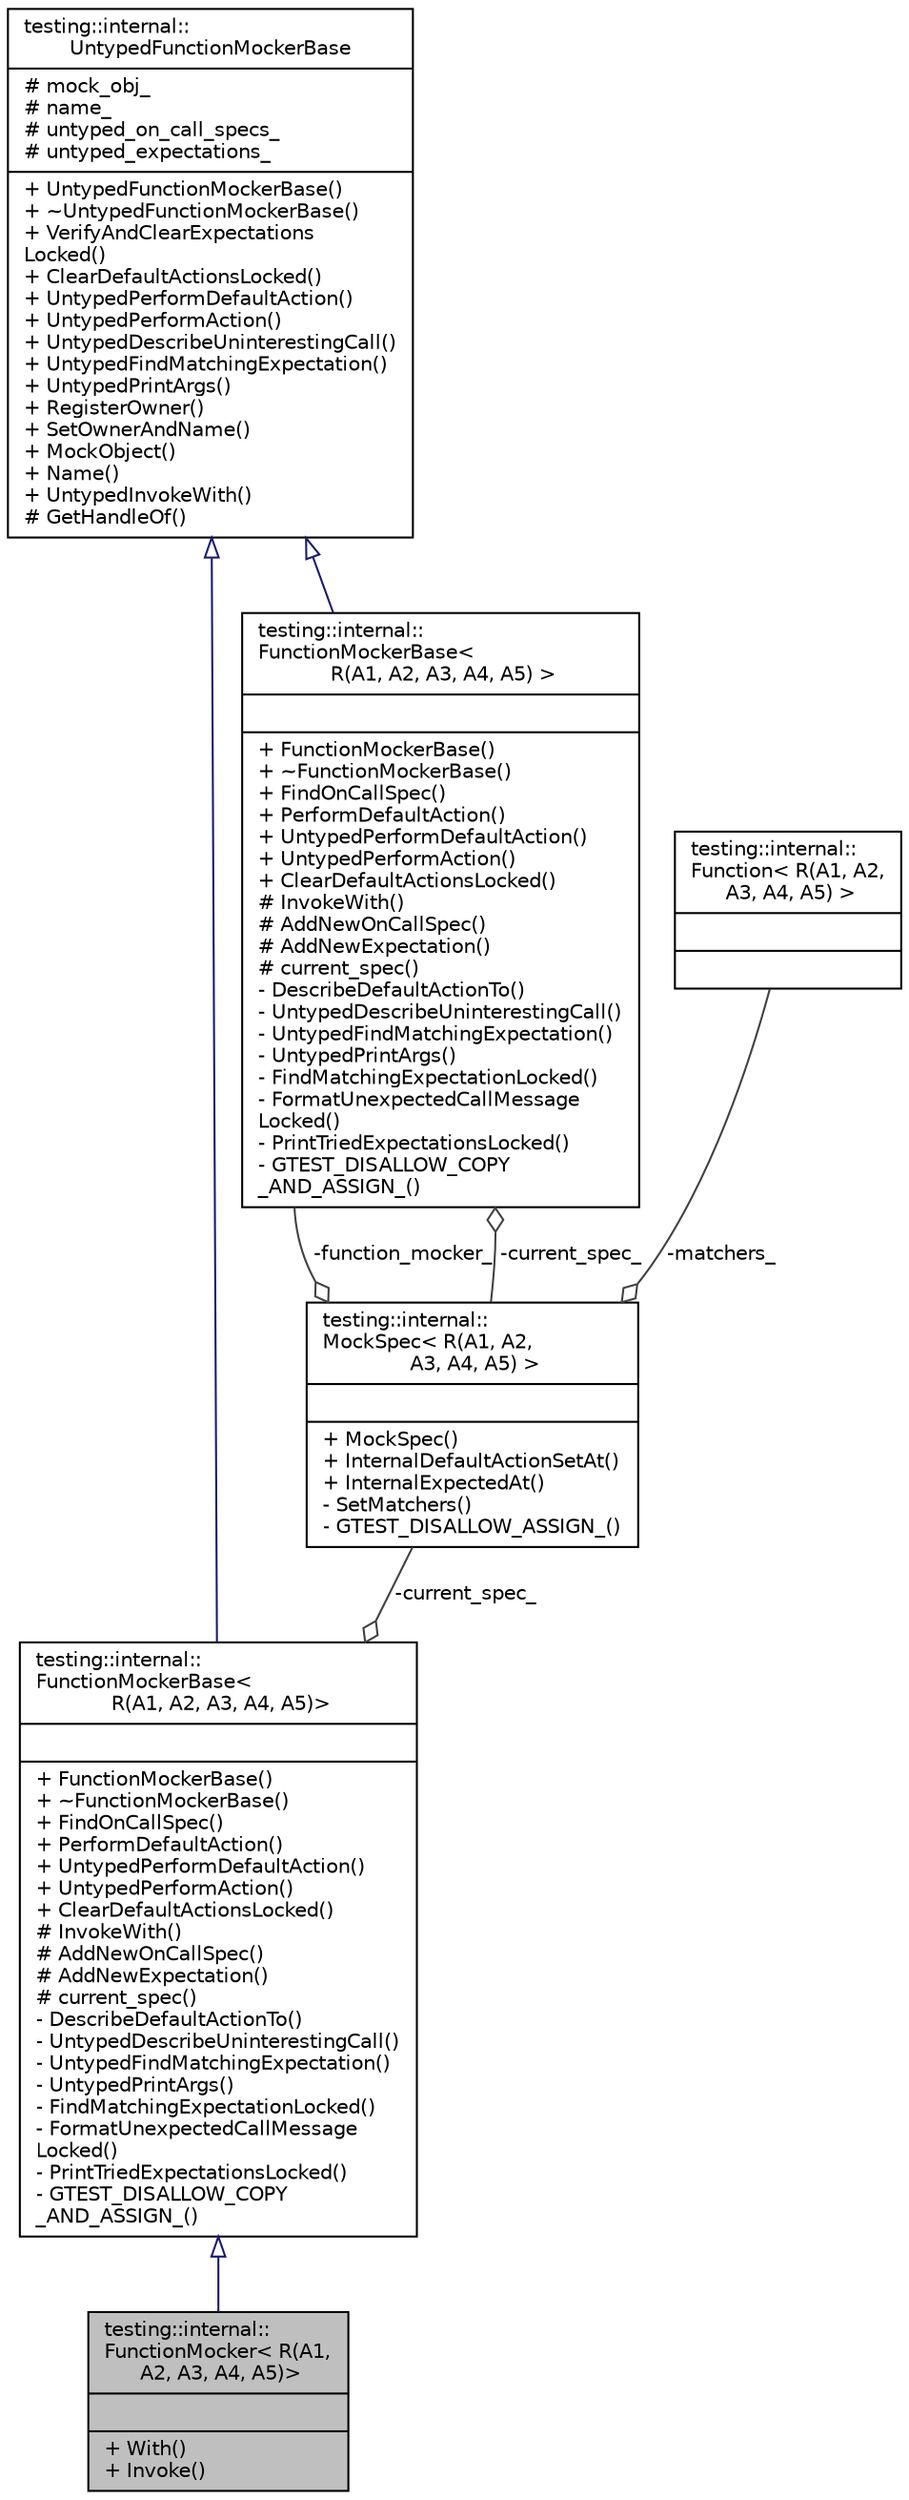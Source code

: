 digraph "testing::internal::FunctionMocker&lt; R(A1, A2, A3, A4, A5)&gt;"
{
  edge [fontname="Helvetica",fontsize="10",labelfontname="Helvetica",labelfontsize="10"];
  node [fontname="Helvetica",fontsize="10",shape=record];
  Node3 [label="{testing::internal::\lFunctionMocker\< R(A1,\l A2, A3, A4, A5)\>\n||+ With()\l+ Invoke()\l}",height=0.2,width=0.4,color="black", fillcolor="grey75", style="filled", fontcolor="black"];
  Node4 -> Node3 [dir="back",color="midnightblue",fontsize="10",style="solid",arrowtail="onormal",fontname="Helvetica"];
  Node4 [label="{testing::internal::\lFunctionMockerBase\<\l R(A1, A2, A3, A4, A5)\>\n||+ FunctionMockerBase()\l+ ~FunctionMockerBase()\l+ FindOnCallSpec()\l+ PerformDefaultAction()\l+ UntypedPerformDefaultAction()\l+ UntypedPerformAction()\l+ ClearDefaultActionsLocked()\l# InvokeWith()\l# AddNewOnCallSpec()\l# AddNewExpectation()\l# current_spec()\l- DescribeDefaultActionTo()\l- UntypedDescribeUninterestingCall()\l- UntypedFindMatchingExpectation()\l- UntypedPrintArgs()\l- FindMatchingExpectationLocked()\l- FormatUnexpectedCallMessage\lLocked()\l- PrintTriedExpectationsLocked()\l- GTEST_DISALLOW_COPY\l_AND_ASSIGN_()\l}",height=0.2,width=0.4,color="black", fillcolor="white", style="filled",URL="$da/de9/classtesting_1_1internal_1_1_function_mocker_base.html"];
  Node5 -> Node4 [dir="back",color="midnightblue",fontsize="10",style="solid",arrowtail="onormal",fontname="Helvetica"];
  Node5 [label="{testing::internal::\lUntypedFunctionMockerBase\n|# mock_obj_\l# name_\l# untyped_on_call_specs_\l# untyped_expectations_\l|+ UntypedFunctionMockerBase()\l+ ~UntypedFunctionMockerBase()\l+ VerifyAndClearExpectations\lLocked()\l+ ClearDefaultActionsLocked()\l+ UntypedPerformDefaultAction()\l+ UntypedPerformAction()\l+ UntypedDescribeUninterestingCall()\l+ UntypedFindMatchingExpectation()\l+ UntypedPrintArgs()\l+ RegisterOwner()\l+ SetOwnerAndName()\l+ MockObject()\l+ Name()\l+ UntypedInvokeWith()\l# GetHandleOf()\l}",height=0.2,width=0.4,color="black", fillcolor="white", style="filled",URL="$d3/d5f/classtesting_1_1internal_1_1_untyped_function_mocker_base.html"];
  Node6 -> Node4 [color="grey25",fontsize="10",style="solid",label=" -current_spec_" ,arrowhead="odiamond",fontname="Helvetica"];
  Node6 [label="{testing::internal::\lMockSpec\< R(A1, A2,\l A3, A4, A5) \>\n||+ MockSpec()\l+ InternalDefaultActionSetAt()\l+ InternalExpectedAt()\l- SetMatchers()\l- GTEST_DISALLOW_ASSIGN_()\l}",height=0.2,width=0.4,color="black", fillcolor="white", style="filled",URL="$d8/dfd/classtesting_1_1internal_1_1_mock_spec.html"];
  Node7 -> Node6 [color="grey25",fontsize="10",style="solid",label=" -function_mocker_" ,arrowhead="odiamond",fontname="Helvetica"];
  Node7 [label="{testing::internal::\lFunctionMockerBase\<\l R(A1, A2, A3, A4, A5) \>\n||+ FunctionMockerBase()\l+ ~FunctionMockerBase()\l+ FindOnCallSpec()\l+ PerformDefaultAction()\l+ UntypedPerformDefaultAction()\l+ UntypedPerformAction()\l+ ClearDefaultActionsLocked()\l# InvokeWith()\l# AddNewOnCallSpec()\l# AddNewExpectation()\l# current_spec()\l- DescribeDefaultActionTo()\l- UntypedDescribeUninterestingCall()\l- UntypedFindMatchingExpectation()\l- UntypedPrintArgs()\l- FindMatchingExpectationLocked()\l- FormatUnexpectedCallMessage\lLocked()\l- PrintTriedExpectationsLocked()\l- GTEST_DISALLOW_COPY\l_AND_ASSIGN_()\l}",height=0.2,width=0.4,color="black", fillcolor="white", style="filled",URL="$da/de9/classtesting_1_1internal_1_1_function_mocker_base.html"];
  Node5 -> Node7 [dir="back",color="midnightblue",fontsize="10",style="solid",arrowtail="onormal",fontname="Helvetica"];
  Node6 -> Node7 [color="grey25",fontsize="10",style="solid",label=" -current_spec_" ,arrowhead="odiamond",fontname="Helvetica"];
  Node8 -> Node6 [color="grey25",fontsize="10",style="solid",label=" -matchers_" ,arrowhead="odiamond",fontname="Helvetica"];
  Node8 [label="{testing::internal::\lFunction\< R(A1, A2,\l A3, A4, A5) \>\n||}",height=0.2,width=0.4,color="black", fillcolor="white", style="filled",URL="$d3/db3/structtesting_1_1internal_1_1_function.html"];
}
